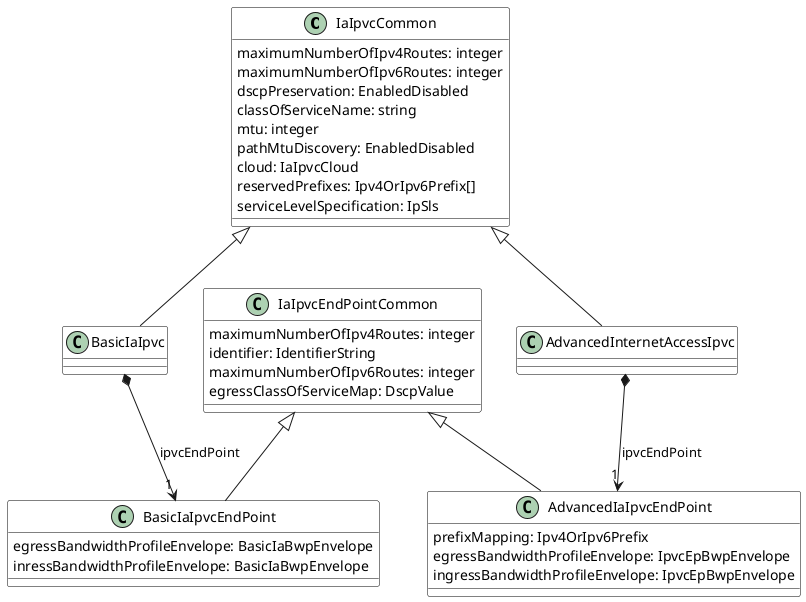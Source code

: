 @startuml

skinparam {
    ClassBackgroundColor White
    ClassBorderColor Black
}


class IaIpvcCommon {

    maximumNumberOfIpv4Routes: integer
    maximumNumberOfIpv6Routes: integer
    dscpPreservation: EnabledDisabled
    classOfServiceName: string
    mtu: integer
    pathMtuDiscovery: EnabledDisabled
    cloud: IaIpvcCloud
    reservedPrefixes: Ipv4OrIpv6Prefix[] 
    serviceLevelSpecification: IpSls
}


class BasicIaIpvc {

}
IaIpvcCommon <|-- BasicIaIpvc

BasicIaIpvc *-->"1" BasicIaIpvcEndPoint : ipvcEndPoint




class AdvancedInternetAccessIpvc {

}
IaIpvcCommon <|-- AdvancedInternetAccessIpvc

AdvancedInternetAccessIpvc *-->"1" AdvancedIaIpvcEndPoint : ipvcEndPoint


class IaIpvcEndPointCommon {

    maximumNumberOfIpv4Routes: integer
    identifier: IdentifierString
    maximumNumberOfIpv6Routes: integer
    egressClassOfServiceMap: DscpValue
}



class BasicIaIpvcEndPoint {
  egressBandwidthProfileEnvelope: BasicIaBwpEnvelope
  inressBandwidthProfileEnvelope: BasicIaBwpEnvelope
}
IaIpvcEndPointCommon <|-- BasicIaIpvcEndPoint


class AdvancedIaIpvcEndPoint {
  prefixMapping: Ipv4OrIpv6Prefix
  egressBandwidthProfileEnvelope: IpvcEpBwpEnvelope
  ingressBandwidthProfileEnvelope: IpvcEpBwpEnvelope
}
IaIpvcEndPointCommon <|-- AdvancedIaIpvcEndPoint


@enduml
